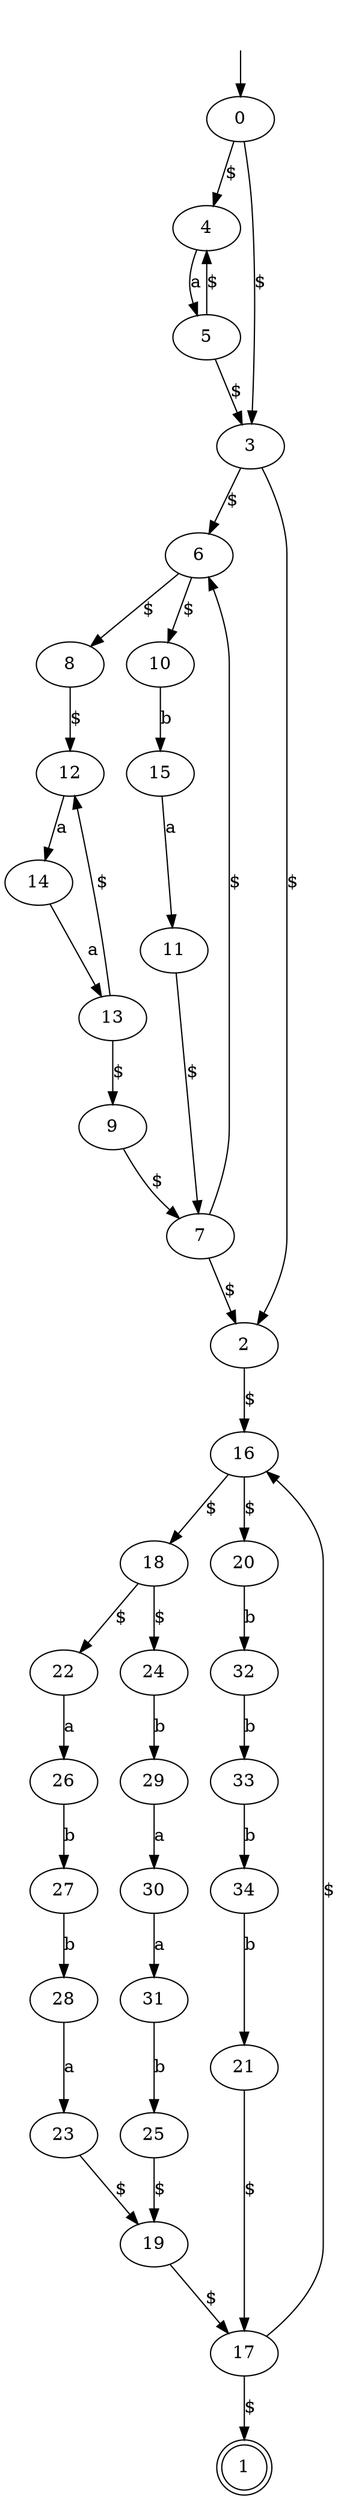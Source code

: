 digraph { 
 "" [shape=none]
 "1" [shape=doublecircle]

 "" -> "0"
 "0" -> "4"[label="$", weight="$"]; 
 "5" -> "4"[label="$", weight="$"]; 
 "5" -> "3"[label="$", weight="$"]; 
 "0" -> "3"[label="$", weight="$"]; 
 "4" -> "5"[label="a", weight="a"]; 
 "3" -> "6"[label="$", weight="$"]; 
 "7" -> "6"[label="$", weight="$"]; 
 "7" -> "2"[label="$", weight="$"]; 
 "3" -> "2"[label="$", weight="$"]; 
 "6" -> "8"[label="$", weight="$"]; 
 "6" -> "10"[label="$", weight="$"]; 
 "9" -> "7"[label="$", weight="$"]; 
 "11" -> "7"[label="$", weight="$"]; 
 "8" -> "12"[label="$", weight="$"]; 
 "13" -> "12"[label="$", weight="$"]; 
 "13" -> "9"[label="$", weight="$"]; 
 "12" -> "14"[label="a", weight="a"]; 
 "14" -> "13"[label="a", weight="a"]; 
 "10" -> "15"[label="b", weight="b"]; 
 "15" -> "11"[label="a", weight="a"]; 
 "2" -> "16"[label="$", weight="$"]; 
 "17" -> "16"[label="$", weight="$"]; 
 "17" -> "1"[label="$", weight="$"]; 
 "16" -> "18"[label="$", weight="$"]; 
 "16" -> "20"[label="$", weight="$"]; 
 "19" -> "17"[label="$", weight="$"]; 
 "21" -> "17"[label="$", weight="$"]; 
 "18" -> "22"[label="$", weight="$"]; 
 "18" -> "24"[label="$", weight="$"]; 
 "23" -> "19"[label="$", weight="$"]; 
 "25" -> "19"[label="$", weight="$"]; 
 "22" -> "26"[label="a", weight="a"]; 
 "26" -> "27"[label="b", weight="b"]; 
 "27" -> "28"[label="b", weight="b"]; 
 "28" -> "23"[label="a", weight="a"]; 
 "24" -> "29"[label="b", weight="b"]; 
 "29" -> "30"[label="a", weight="a"]; 
 "30" -> "31"[label="a", weight="a"]; 
 "31" -> "25"[label="b", weight="b"]; 
 "20" -> "32"[label="b", weight="b"]; 
 "32" -> "33"[label="b", weight="b"]; 
 "33" -> "34"[label="b", weight="b"]; 
 "34" -> "21"[label="b", weight="b"]; 
}
